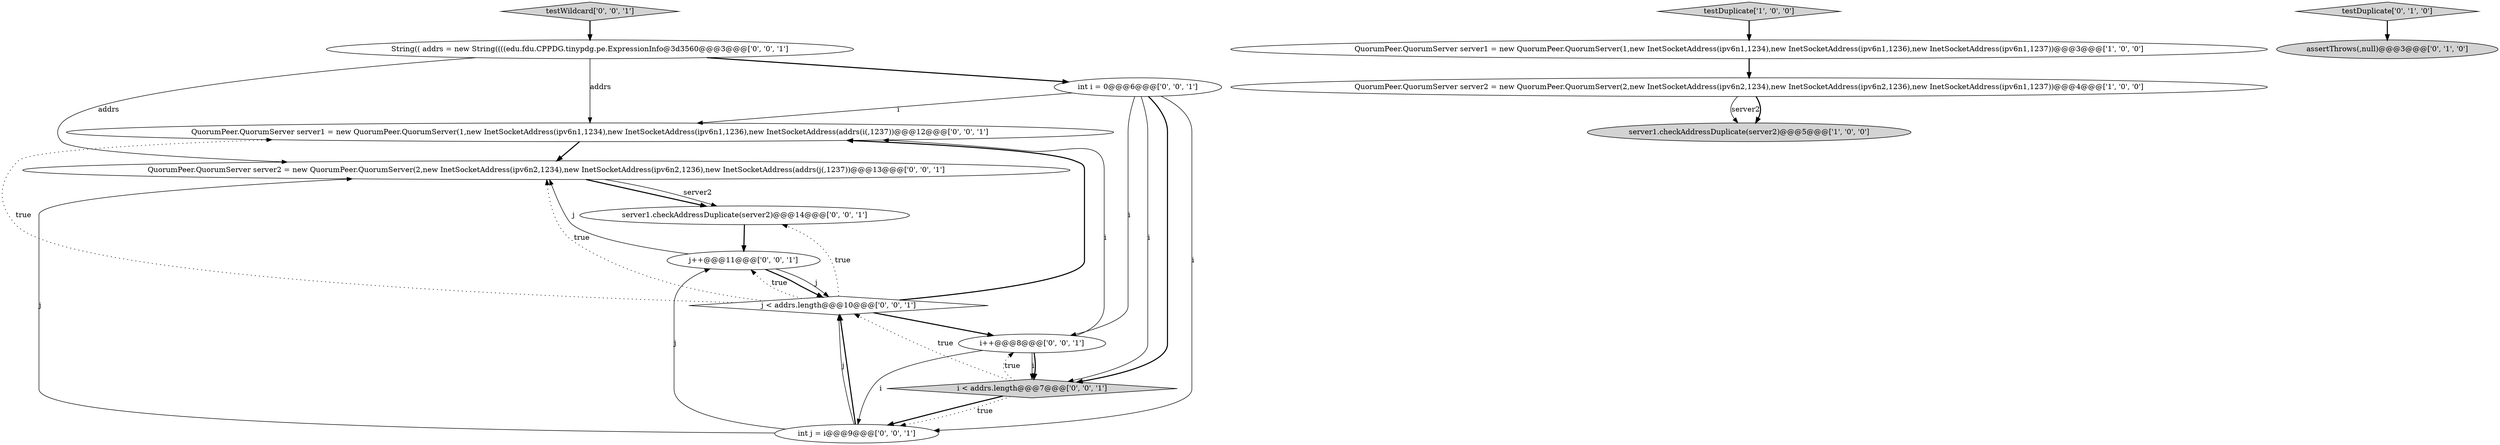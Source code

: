 digraph {
8 [style = filled, label = "testWildcard['0', '0', '1']", fillcolor = lightgray, shape = diamond image = "AAA0AAABBB3BBB"];
3 [style = filled, label = "testDuplicate['1', '0', '0']", fillcolor = lightgray, shape = diamond image = "AAA0AAABBB1BBB"];
9 [style = filled, label = "i < addrs.length@@@7@@@['0', '0', '1']", fillcolor = lightgray, shape = diamond image = "AAA0AAABBB3BBB"];
16 [style = filled, label = "j < addrs.length@@@10@@@['0', '0', '1']", fillcolor = white, shape = diamond image = "AAA0AAABBB3BBB"];
13 [style = filled, label = "QuorumPeer.QuorumServer server1 = new QuorumPeer.QuorumServer(1,new InetSocketAddress(ipv6n1,1234),new InetSocketAddress(ipv6n1,1236),new InetSocketAddress(addrs(i(,1237))@@@12@@@['0', '0', '1']", fillcolor = white, shape = ellipse image = "AAA0AAABBB3BBB"];
10 [style = filled, label = "String(( addrs = new String((((edu.fdu.CPPDG.tinypdg.pe.ExpressionInfo@3d3560@@@3@@@['0', '0', '1']", fillcolor = white, shape = ellipse image = "AAA0AAABBB3BBB"];
7 [style = filled, label = "int i = 0@@@6@@@['0', '0', '1']", fillcolor = white, shape = ellipse image = "AAA0AAABBB3BBB"];
14 [style = filled, label = "i++@@@8@@@['0', '0', '1']", fillcolor = white, shape = ellipse image = "AAA0AAABBB3BBB"];
4 [style = filled, label = "assertThrows(,null)@@@3@@@['0', '1', '0']", fillcolor = lightgray, shape = ellipse image = "AAA1AAABBB2BBB"];
12 [style = filled, label = "server1.checkAddressDuplicate(server2)@@@14@@@['0', '0', '1']", fillcolor = white, shape = ellipse image = "AAA0AAABBB3BBB"];
15 [style = filled, label = "int j = i@@@9@@@['0', '0', '1']", fillcolor = white, shape = ellipse image = "AAA0AAABBB3BBB"];
5 [style = filled, label = "testDuplicate['0', '1', '0']", fillcolor = lightgray, shape = diamond image = "AAA0AAABBB2BBB"];
11 [style = filled, label = "QuorumPeer.QuorumServer server2 = new QuorumPeer.QuorumServer(2,new InetSocketAddress(ipv6n2,1234),new InetSocketAddress(ipv6n2,1236),new InetSocketAddress(addrs(j(,1237))@@@13@@@['0', '0', '1']", fillcolor = white, shape = ellipse image = "AAA0AAABBB3BBB"];
1 [style = filled, label = "QuorumPeer.QuorumServer server2 = new QuorumPeer.QuorumServer(2,new InetSocketAddress(ipv6n2,1234),new InetSocketAddress(ipv6n2,1236),new InetSocketAddress(ipv6n1,1237))@@@4@@@['1', '0', '0']", fillcolor = white, shape = ellipse image = "AAA0AAABBB1BBB"];
6 [style = filled, label = "j++@@@11@@@['0', '0', '1']", fillcolor = white, shape = ellipse image = "AAA0AAABBB3BBB"];
0 [style = filled, label = "QuorumPeer.QuorumServer server1 = new QuorumPeer.QuorumServer(1,new InetSocketAddress(ipv6n1,1234),new InetSocketAddress(ipv6n1,1236),new InetSocketAddress(ipv6n1,1237))@@@3@@@['1', '0', '0']", fillcolor = white, shape = ellipse image = "AAA0AAABBB1BBB"];
2 [style = filled, label = "server1.checkAddressDuplicate(server2)@@@5@@@['1', '0', '0']", fillcolor = lightgray, shape = ellipse image = "AAA0AAABBB1BBB"];
7->9 [style = solid, label="i"];
11->12 [style = bold, label=""];
7->14 [style = solid, label="i"];
9->14 [style = dotted, label="true"];
6->11 [style = solid, label="j"];
7->9 [style = bold, label=""];
7->13 [style = solid, label="i"];
9->15 [style = bold, label=""];
6->16 [style = solid, label="j"];
11->12 [style = solid, label="server2"];
14->9 [style = bold, label=""];
14->15 [style = solid, label="i"];
16->13 [style = dotted, label="true"];
16->13 [style = bold, label=""];
0->1 [style = bold, label=""];
5->4 [style = bold, label=""];
16->6 [style = dotted, label="true"];
6->16 [style = bold, label=""];
1->2 [style = solid, label="server2"];
16->12 [style = dotted, label="true"];
10->7 [style = bold, label=""];
13->11 [style = bold, label=""];
10->11 [style = solid, label="addrs"];
7->15 [style = solid, label="i"];
3->0 [style = bold, label=""];
16->14 [style = bold, label=""];
14->9 [style = solid, label="i"];
15->16 [style = bold, label=""];
9->16 [style = dotted, label="true"];
16->11 [style = dotted, label="true"];
14->13 [style = solid, label="i"];
9->15 [style = dotted, label="true"];
15->16 [style = solid, label="j"];
15->6 [style = solid, label="j"];
15->11 [style = solid, label="j"];
1->2 [style = bold, label=""];
8->10 [style = bold, label=""];
12->6 [style = bold, label=""];
10->13 [style = solid, label="addrs"];
}
